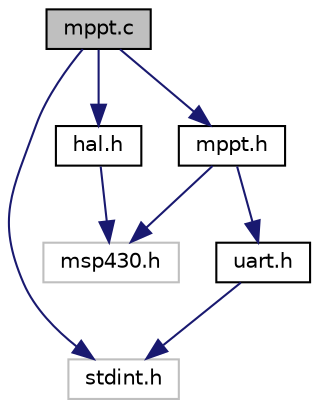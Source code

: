 digraph "mppt.c"
{
  edge [fontname="Helvetica",fontsize="10",labelfontname="Helvetica",labelfontsize="10"];
  node [fontname="Helvetica",fontsize="10",shape=record];
  Node0 [label="mppt.c",height=0.2,width=0.4,color="black", fillcolor="grey75", style="filled", fontcolor="black"];
  Node0 -> Node1 [color="midnightblue",fontsize="10",style="solid",fontname="Helvetica"];
  Node1 [label="stdint.h",height=0.2,width=0.4,color="grey75", fillcolor="white", style="filled"];
  Node0 -> Node2 [color="midnightblue",fontsize="10",style="solid",fontname="Helvetica"];
  Node2 [label="mppt.h",height=0.2,width=0.4,color="black", fillcolor="white", style="filled",URL="$d4/d4d/mppt_8h.html"];
  Node2 -> Node3 [color="midnightblue",fontsize="10",style="solid",fontname="Helvetica"];
  Node3 [label="msp430.h",height=0.2,width=0.4,color="grey75", fillcolor="white", style="filled"];
  Node2 -> Node4 [color="midnightblue",fontsize="10",style="solid",fontname="Helvetica"];
  Node4 [label="uart.h",height=0.2,width=0.4,color="black", fillcolor="white", style="filled",URL="$d2/d86/uart_8h.html"];
  Node4 -> Node1 [color="midnightblue",fontsize="10",style="solid",fontname="Helvetica"];
  Node0 -> Node5 [color="midnightblue",fontsize="10",style="solid",fontname="Helvetica"];
  Node5 [label="hal.h",height=0.2,width=0.4,color="black", fillcolor="white", style="filled",URL="$d8/d4b/hal_8h.html"];
  Node5 -> Node3 [color="midnightblue",fontsize="10",style="solid",fontname="Helvetica"];
}
